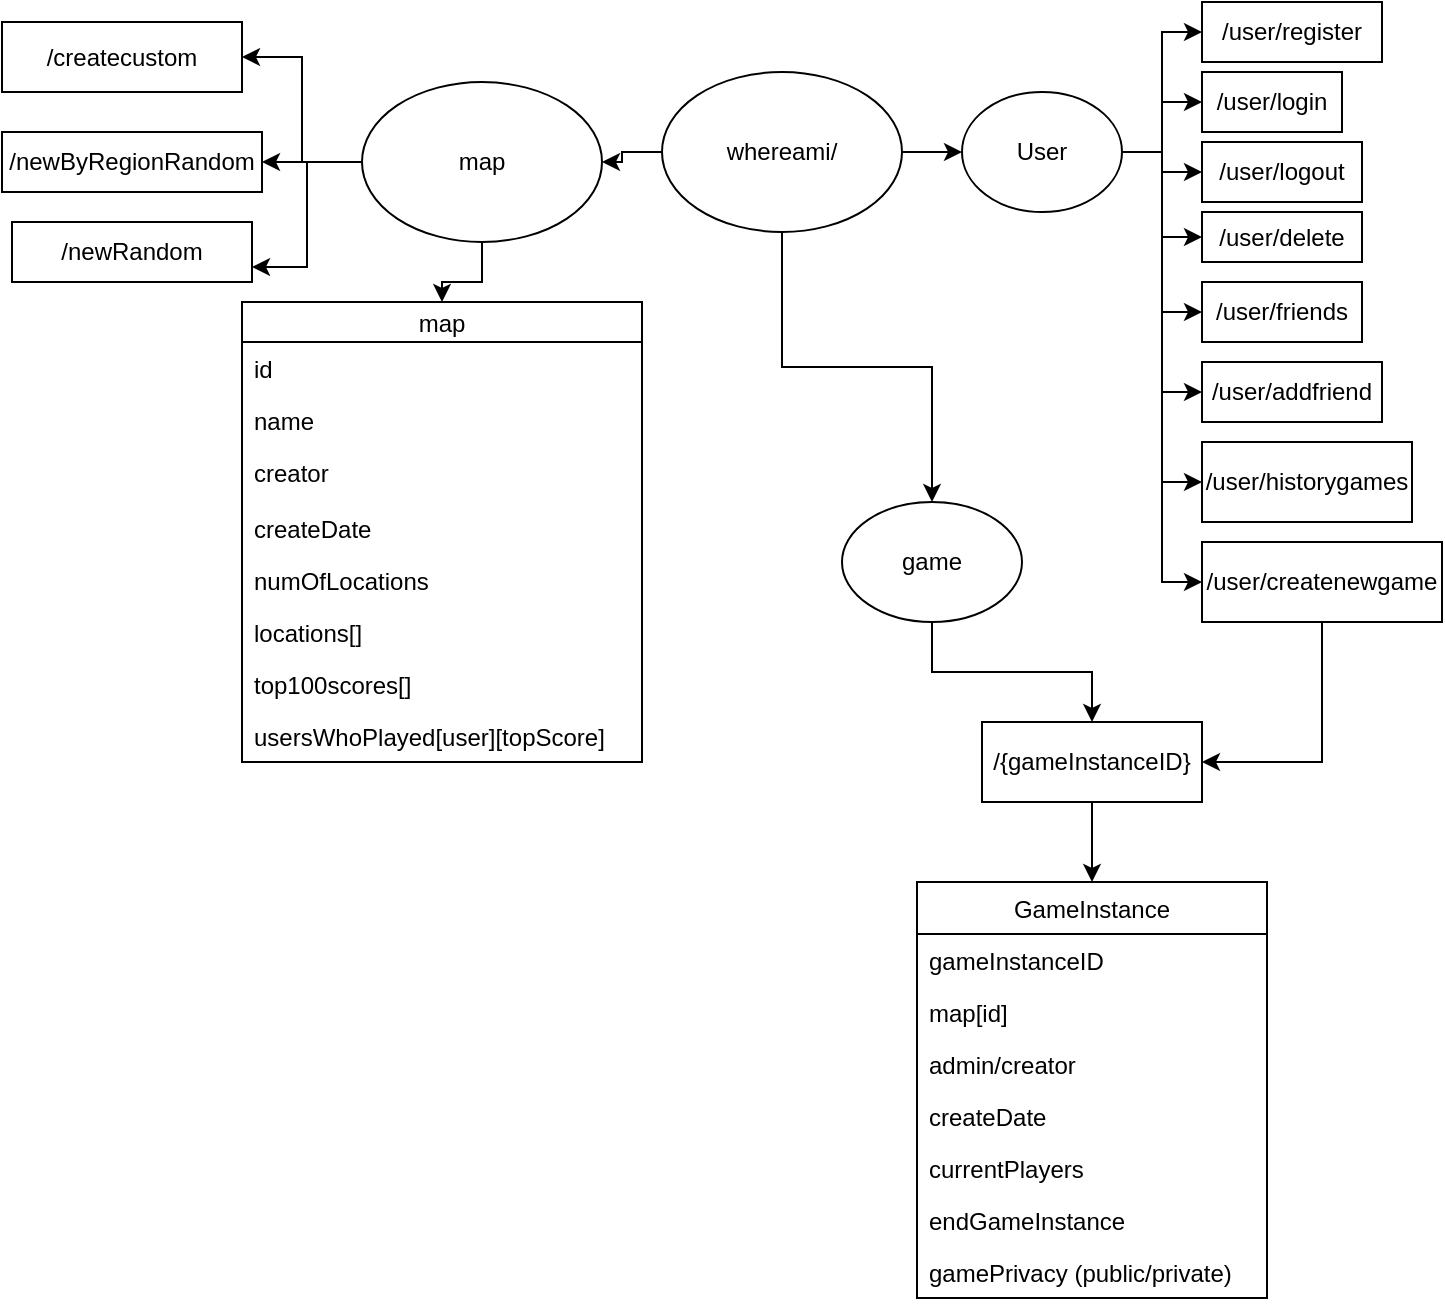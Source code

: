 <mxfile version="14.2.4" type="github"><diagram id="9fL_rMQO10aEQAwBde1C" name="Page-1"><mxGraphModel dx="1359" dy="806" grid="1" gridSize="10" guides="1" tooltips="1" connect="1" arrows="1" fold="1" page="1" pageScale="1" pageWidth="850" pageHeight="1100" math="0" shadow="0"><root><mxCell id="0"/><mxCell id="1" parent="0"/><mxCell id="hxuoUj-iliyVKGBQ55Zp-2" style="edgeStyle=orthogonalEdgeStyle;rounded=0;orthogonalLoop=1;jettySize=auto;html=1;exitX=1;exitY=0.5;exitDx=0;exitDy=0;" edge="1" parent="1" source="hxuoUj-iliyVKGBQ55Zp-1" target="hxuoUj-iliyVKGBQ55Zp-3"><mxGeometry relative="1" as="geometry"><mxPoint x="560" y="140" as="targetPoint"/></mxGeometry></mxCell><mxCell id="hxuoUj-iliyVKGBQ55Zp-25" style="edgeStyle=orthogonalEdgeStyle;rounded=0;orthogonalLoop=1;jettySize=auto;html=1;" edge="1" parent="1" source="hxuoUj-iliyVKGBQ55Zp-1" target="hxuoUj-iliyVKGBQ55Zp-26"><mxGeometry relative="1" as="geometry"><mxPoint x="420" y="170" as="targetPoint"/></mxGeometry></mxCell><mxCell id="hxuoUj-iliyVKGBQ55Zp-70" style="edgeStyle=orthogonalEdgeStyle;rounded=0;orthogonalLoop=1;jettySize=auto;html=1;entryX=1;entryY=0.5;entryDx=0;entryDy=0;" edge="1" parent="1" source="hxuoUj-iliyVKGBQ55Zp-1" target="hxuoUj-iliyVKGBQ55Zp-57"><mxGeometry relative="1" as="geometry"/></mxCell><mxCell id="hxuoUj-iliyVKGBQ55Zp-1" value="whereami/" style="ellipse;whiteSpace=wrap;html=1;" vertex="1" parent="1"><mxGeometry x="360" y="45" width="120" height="80" as="geometry"/></mxCell><mxCell id="hxuoUj-iliyVKGBQ55Zp-17" value="" style="edgeStyle=orthogonalEdgeStyle;rounded=0;orthogonalLoop=1;jettySize=auto;html=1;" edge="1" parent="1" source="hxuoUj-iliyVKGBQ55Zp-3" target="hxuoUj-iliyVKGBQ55Zp-15"><mxGeometry relative="1" as="geometry"/></mxCell><mxCell id="hxuoUj-iliyVKGBQ55Zp-19" style="edgeStyle=orthogonalEdgeStyle;rounded=0;orthogonalLoop=1;jettySize=auto;html=1;entryX=0;entryY=0.5;entryDx=0;entryDy=0;" edge="1" parent="1" source="hxuoUj-iliyVKGBQ55Zp-3" target="hxuoUj-iliyVKGBQ55Zp-7"><mxGeometry relative="1" as="geometry"/></mxCell><mxCell id="hxuoUj-iliyVKGBQ55Zp-20" style="edgeStyle=orthogonalEdgeStyle;rounded=0;orthogonalLoop=1;jettySize=auto;html=1;entryX=0;entryY=0.5;entryDx=0;entryDy=0;" edge="1" parent="1" source="hxuoUj-iliyVKGBQ55Zp-3" target="hxuoUj-iliyVKGBQ55Zp-10"><mxGeometry relative="1" as="geometry"/></mxCell><mxCell id="hxuoUj-iliyVKGBQ55Zp-21" style="edgeStyle=orthogonalEdgeStyle;rounded=0;orthogonalLoop=1;jettySize=auto;html=1;entryX=0;entryY=0.5;entryDx=0;entryDy=0;" edge="1" parent="1" source="hxuoUj-iliyVKGBQ55Zp-3" target="hxuoUj-iliyVKGBQ55Zp-5"><mxGeometry relative="1" as="geometry"/></mxCell><mxCell id="hxuoUj-iliyVKGBQ55Zp-22" style="edgeStyle=orthogonalEdgeStyle;rounded=0;orthogonalLoop=1;jettySize=auto;html=1;entryX=0;entryY=0.5;entryDx=0;entryDy=0;" edge="1" parent="1" source="hxuoUj-iliyVKGBQ55Zp-3" target="hxuoUj-iliyVKGBQ55Zp-16"><mxGeometry relative="1" as="geometry"/></mxCell><mxCell id="hxuoUj-iliyVKGBQ55Zp-24" style="edgeStyle=orthogonalEdgeStyle;rounded=0;orthogonalLoop=1;jettySize=auto;html=1;entryX=0;entryY=0.5;entryDx=0;entryDy=0;" edge="1" parent="1" source="hxuoUj-iliyVKGBQ55Zp-3" target="hxuoUj-iliyVKGBQ55Zp-23"><mxGeometry relative="1" as="geometry"/></mxCell><mxCell id="hxuoUj-iliyVKGBQ55Zp-46" style="edgeStyle=orthogonalEdgeStyle;rounded=0;orthogonalLoop=1;jettySize=auto;html=1;entryX=0;entryY=0.5;entryDx=0;entryDy=0;" edge="1" parent="1" source="hxuoUj-iliyVKGBQ55Zp-3" target="hxuoUj-iliyVKGBQ55Zp-45"><mxGeometry relative="1" as="geometry"/></mxCell><mxCell id="hxuoUj-iliyVKGBQ55Zp-59" style="edgeStyle=orthogonalEdgeStyle;rounded=0;orthogonalLoop=1;jettySize=auto;html=1;entryX=0;entryY=0.5;entryDx=0;entryDy=0;" edge="1" parent="1" source="hxuoUj-iliyVKGBQ55Zp-3" target="hxuoUj-iliyVKGBQ55Zp-58"><mxGeometry relative="1" as="geometry"/></mxCell><mxCell id="hxuoUj-iliyVKGBQ55Zp-3" value="User&lt;br&gt;" style="ellipse;whiteSpace=wrap;html=1;" vertex="1" parent="1"><mxGeometry x="510" y="55" width="80" height="60" as="geometry"/></mxCell><mxCell id="hxuoUj-iliyVKGBQ55Zp-5" value="/user/register" style="rounded=0;whiteSpace=wrap;html=1;" vertex="1" parent="1"><mxGeometry x="630" y="10" width="90" height="30" as="geometry"/></mxCell><mxCell id="hxuoUj-iliyVKGBQ55Zp-7" value="/user/login&lt;br&gt;" style="rounded=0;whiteSpace=wrap;html=1;" vertex="1" parent="1"><mxGeometry x="630" y="45" width="70" height="30" as="geometry"/></mxCell><mxCell id="hxuoUj-iliyVKGBQ55Zp-10" value="/user/logout" style="rounded=0;whiteSpace=wrap;html=1;" vertex="1" parent="1"><mxGeometry x="630" y="80" width="80" height="30" as="geometry"/></mxCell><mxCell id="hxuoUj-iliyVKGBQ55Zp-15" value="/user/delete" style="rounded=0;whiteSpace=wrap;html=1;" vertex="1" parent="1"><mxGeometry x="630" y="115" width="80" height="25" as="geometry"/></mxCell><mxCell id="hxuoUj-iliyVKGBQ55Zp-16" value="/user/friends" style="rounded=0;whiteSpace=wrap;html=1;" vertex="1" parent="1"><mxGeometry x="630" y="150" width="80" height="30" as="geometry"/></mxCell><mxCell id="hxuoUj-iliyVKGBQ55Zp-23" value="/user/addfriend" style="rounded=0;whiteSpace=wrap;html=1;" vertex="1" parent="1"><mxGeometry x="630" y="190" width="90" height="30" as="geometry"/></mxCell><mxCell id="hxuoUj-iliyVKGBQ55Zp-56" style="edgeStyle=orthogonalEdgeStyle;rounded=0;orthogonalLoop=1;jettySize=auto;html=1;" edge="1" parent="1" source="hxuoUj-iliyVKGBQ55Zp-26" target="hxuoUj-iliyVKGBQ55Zp-54"><mxGeometry relative="1" as="geometry"/></mxCell><mxCell id="hxuoUj-iliyVKGBQ55Zp-26" value="game&lt;br&gt;" style="ellipse;whiteSpace=wrap;html=1;" vertex="1" parent="1"><mxGeometry x="450" y="260" width="90" height="60" as="geometry"/></mxCell><mxCell id="hxuoUj-iliyVKGBQ55Zp-38" value="map" style="swimlane;fontStyle=0;childLayout=stackLayout;horizontal=1;startSize=20;fillColor=none;horizontalStack=0;resizeParent=1;resizeParentMax=0;resizeLast=0;collapsible=1;marginBottom=0;" vertex="1" parent="1"><mxGeometry x="150" y="160" width="200" height="230" as="geometry"><mxRectangle x="570" y="270" width="90" height="20" as="alternateBounds"/></mxGeometry></mxCell><mxCell id="hxuoUj-iliyVKGBQ55Zp-39" value="id" style="text;strokeColor=none;fillColor=none;align=left;verticalAlign=top;spacingLeft=4;spacingRight=4;overflow=hidden;rotatable=0;points=[[0,0.5],[1,0.5]];portConstraint=eastwest;" vertex="1" parent="hxuoUj-iliyVKGBQ55Zp-38"><mxGeometry y="20" width="200" height="26" as="geometry"/></mxCell><mxCell id="hxuoUj-iliyVKGBQ55Zp-40" value="name" style="text;strokeColor=none;fillColor=none;align=left;verticalAlign=top;spacingLeft=4;spacingRight=4;overflow=hidden;rotatable=0;points=[[0,0.5],[1,0.5]];portConstraint=eastwest;" vertex="1" parent="hxuoUj-iliyVKGBQ55Zp-38"><mxGeometry y="46" width="200" height="26" as="geometry"/></mxCell><mxCell id="hxuoUj-iliyVKGBQ55Zp-41" value="creator" style="text;strokeColor=none;fillColor=none;align=left;verticalAlign=top;spacingLeft=4;spacingRight=4;overflow=hidden;rotatable=0;points=[[0,0.5],[1,0.5]];portConstraint=eastwest;" vertex="1" parent="hxuoUj-iliyVKGBQ55Zp-38"><mxGeometry y="72" width="200" height="28" as="geometry"/></mxCell><mxCell id="hxuoUj-iliyVKGBQ55Zp-42" value="createDate" style="text;strokeColor=none;fillColor=none;align=left;verticalAlign=top;spacingLeft=4;spacingRight=4;overflow=hidden;rotatable=0;points=[[0,0.5],[1,0.5]];portConstraint=eastwest;" vertex="1" parent="hxuoUj-iliyVKGBQ55Zp-38"><mxGeometry y="100" width="200" height="26" as="geometry"/></mxCell><mxCell id="hxuoUj-iliyVKGBQ55Zp-43" value="numOfLocations&#10;" style="text;strokeColor=none;fillColor=none;align=left;verticalAlign=top;spacingLeft=4;spacingRight=4;overflow=hidden;rotatable=0;points=[[0,0.5],[1,0.5]];portConstraint=eastwest;" vertex="1" parent="hxuoUj-iliyVKGBQ55Zp-38"><mxGeometry y="126" width="200" height="26" as="geometry"/></mxCell><mxCell id="hxuoUj-iliyVKGBQ55Zp-44" value="locations[]" style="text;strokeColor=none;fillColor=none;align=left;verticalAlign=top;spacingLeft=4;spacingRight=4;overflow=hidden;rotatable=0;points=[[0,0.5],[1,0.5]];portConstraint=eastwest;" vertex="1" parent="hxuoUj-iliyVKGBQ55Zp-38"><mxGeometry y="152" width="200" height="26" as="geometry"/></mxCell><mxCell id="hxuoUj-iliyVKGBQ55Zp-53" value="top100scores[]&#10;" style="text;strokeColor=none;fillColor=none;align=left;verticalAlign=top;spacingLeft=4;spacingRight=4;overflow=hidden;rotatable=0;points=[[0,0.5],[1,0.5]];portConstraint=eastwest;" vertex="1" parent="hxuoUj-iliyVKGBQ55Zp-38"><mxGeometry y="178" width="200" height="26" as="geometry"/></mxCell><mxCell id="hxuoUj-iliyVKGBQ55Zp-79" value="usersWhoPlayed[user][topScore]" style="text;strokeColor=none;fillColor=none;align=left;verticalAlign=top;spacingLeft=4;spacingRight=4;overflow=hidden;rotatable=0;points=[[0,0.5],[1,0.5]];portConstraint=eastwest;" vertex="1" parent="hxuoUj-iliyVKGBQ55Zp-38"><mxGeometry y="204" width="200" height="26" as="geometry"/></mxCell><mxCell id="hxuoUj-iliyVKGBQ55Zp-45" value="/user/historygames" style="rounded=0;whiteSpace=wrap;html=1;" vertex="1" parent="1"><mxGeometry x="630" y="230" width="105" height="40" as="geometry"/></mxCell><mxCell id="hxuoUj-iliyVKGBQ55Zp-68" style="edgeStyle=orthogonalEdgeStyle;rounded=0;orthogonalLoop=1;jettySize=auto;html=1;entryX=0.5;entryY=0;entryDx=0;entryDy=0;" edge="1" parent="1" source="hxuoUj-iliyVKGBQ55Zp-54" target="hxuoUj-iliyVKGBQ55Zp-61"><mxGeometry relative="1" as="geometry"/></mxCell><mxCell id="hxuoUj-iliyVKGBQ55Zp-54" value="/{gameInstanceID}" style="rounded=0;whiteSpace=wrap;html=1;" vertex="1" parent="1"><mxGeometry x="520" y="370" width="110" height="40" as="geometry"/></mxCell><mxCell id="hxuoUj-iliyVKGBQ55Zp-71" style="edgeStyle=orthogonalEdgeStyle;rounded=0;orthogonalLoop=1;jettySize=auto;html=1;" edge="1" parent="1" source="hxuoUj-iliyVKGBQ55Zp-57" target="hxuoUj-iliyVKGBQ55Zp-38"><mxGeometry relative="1" as="geometry"/></mxCell><mxCell id="hxuoUj-iliyVKGBQ55Zp-74" style="edgeStyle=orthogonalEdgeStyle;rounded=0;orthogonalLoop=1;jettySize=auto;html=1;entryX=1;entryY=0.5;entryDx=0;entryDy=0;" edge="1" parent="1" source="hxuoUj-iliyVKGBQ55Zp-57" target="hxuoUj-iliyVKGBQ55Zp-73"><mxGeometry relative="1" as="geometry"/></mxCell><mxCell id="hxuoUj-iliyVKGBQ55Zp-77" style="edgeStyle=orthogonalEdgeStyle;rounded=0;orthogonalLoop=1;jettySize=auto;html=1;entryX=1;entryY=0.5;entryDx=0;entryDy=0;" edge="1" parent="1" source="hxuoUj-iliyVKGBQ55Zp-57" target="hxuoUj-iliyVKGBQ55Zp-75"><mxGeometry relative="1" as="geometry"/></mxCell><mxCell id="hxuoUj-iliyVKGBQ55Zp-78" style="edgeStyle=orthogonalEdgeStyle;rounded=0;orthogonalLoop=1;jettySize=auto;html=1;entryX=1;entryY=0.75;entryDx=0;entryDy=0;" edge="1" parent="1" source="hxuoUj-iliyVKGBQ55Zp-57" target="hxuoUj-iliyVKGBQ55Zp-76"><mxGeometry relative="1" as="geometry"/></mxCell><mxCell id="hxuoUj-iliyVKGBQ55Zp-57" value="map" style="ellipse;whiteSpace=wrap;html=1;" vertex="1" parent="1"><mxGeometry x="210" y="50" width="120" height="80" as="geometry"/></mxCell><mxCell id="hxuoUj-iliyVKGBQ55Zp-60" style="edgeStyle=orthogonalEdgeStyle;rounded=0;orthogonalLoop=1;jettySize=auto;html=1;entryX=1;entryY=0.5;entryDx=0;entryDy=0;" edge="1" parent="1" source="hxuoUj-iliyVKGBQ55Zp-58" target="hxuoUj-iliyVKGBQ55Zp-54"><mxGeometry relative="1" as="geometry"/></mxCell><mxCell id="hxuoUj-iliyVKGBQ55Zp-58" value="/user/createnewgame" style="rounded=0;whiteSpace=wrap;html=1;" vertex="1" parent="1"><mxGeometry x="630" y="280" width="120" height="40" as="geometry"/></mxCell><mxCell id="hxuoUj-iliyVKGBQ55Zp-61" value="GameInstance" style="swimlane;fontStyle=0;childLayout=stackLayout;horizontal=1;startSize=26;fillColor=none;horizontalStack=0;resizeParent=1;resizeParentMax=0;resizeLast=0;collapsible=1;marginBottom=0;" vertex="1" parent="1"><mxGeometry x="487.5" y="450" width="175" height="208" as="geometry"/></mxCell><mxCell id="hxuoUj-iliyVKGBQ55Zp-62" value="gameInstanceID" style="text;strokeColor=none;fillColor=none;align=left;verticalAlign=top;spacingLeft=4;spacingRight=4;overflow=hidden;rotatable=0;points=[[0,0.5],[1,0.5]];portConstraint=eastwest;" vertex="1" parent="hxuoUj-iliyVKGBQ55Zp-61"><mxGeometry y="26" width="175" height="26" as="geometry"/></mxCell><mxCell id="hxuoUj-iliyVKGBQ55Zp-63" value="map[id]" style="text;strokeColor=none;fillColor=none;align=left;verticalAlign=top;spacingLeft=4;spacingRight=4;overflow=hidden;rotatable=0;points=[[0,0.5],[1,0.5]];portConstraint=eastwest;" vertex="1" parent="hxuoUj-iliyVKGBQ55Zp-61"><mxGeometry y="52" width="175" height="26" as="geometry"/></mxCell><mxCell id="hxuoUj-iliyVKGBQ55Zp-64" value="admin/creator" style="text;strokeColor=none;fillColor=none;align=left;verticalAlign=top;spacingLeft=4;spacingRight=4;overflow=hidden;rotatable=0;points=[[0,0.5],[1,0.5]];portConstraint=eastwest;" vertex="1" parent="hxuoUj-iliyVKGBQ55Zp-61"><mxGeometry y="78" width="175" height="26" as="geometry"/></mxCell><mxCell id="hxuoUj-iliyVKGBQ55Zp-65" value="createDate" style="text;strokeColor=none;fillColor=none;align=left;verticalAlign=top;spacingLeft=4;spacingRight=4;overflow=hidden;rotatable=0;points=[[0,0.5],[1,0.5]];portConstraint=eastwest;" vertex="1" parent="hxuoUj-iliyVKGBQ55Zp-61"><mxGeometry y="104" width="175" height="26" as="geometry"/></mxCell><mxCell id="hxuoUj-iliyVKGBQ55Zp-66" value="currentPlayers" style="text;strokeColor=none;fillColor=none;align=left;verticalAlign=top;spacingLeft=4;spacingRight=4;overflow=hidden;rotatable=0;points=[[0,0.5],[1,0.5]];portConstraint=eastwest;" vertex="1" parent="hxuoUj-iliyVKGBQ55Zp-61"><mxGeometry y="130" width="175" height="26" as="geometry"/></mxCell><mxCell id="hxuoUj-iliyVKGBQ55Zp-67" value="endGameInstance" style="text;strokeColor=none;fillColor=none;align=left;verticalAlign=top;spacingLeft=4;spacingRight=4;overflow=hidden;rotatable=0;points=[[0,0.5],[1,0.5]];portConstraint=eastwest;" vertex="1" parent="hxuoUj-iliyVKGBQ55Zp-61"><mxGeometry y="156" width="175" height="26" as="geometry"/></mxCell><mxCell id="hxuoUj-iliyVKGBQ55Zp-69" value="gamePrivacy (public/private)" style="text;strokeColor=none;fillColor=none;align=left;verticalAlign=top;spacingLeft=4;spacingRight=4;overflow=hidden;rotatable=0;points=[[0,0.5],[1,0.5]];portConstraint=eastwest;" vertex="1" parent="hxuoUj-iliyVKGBQ55Zp-61"><mxGeometry y="182" width="175" height="26" as="geometry"/></mxCell><mxCell id="hxuoUj-iliyVKGBQ55Zp-73" value="/createcustom" style="rounded=0;whiteSpace=wrap;html=1;" vertex="1" parent="1"><mxGeometry x="30" y="20" width="120" height="35" as="geometry"/></mxCell><mxCell id="hxuoUj-iliyVKGBQ55Zp-75" value="/newByRegionRandom" style="rounded=0;whiteSpace=wrap;html=1;" vertex="1" parent="1"><mxGeometry x="30" y="75" width="130" height="30" as="geometry"/></mxCell><mxCell id="hxuoUj-iliyVKGBQ55Zp-76" value="/newRandom" style="rounded=0;whiteSpace=wrap;html=1;" vertex="1" parent="1"><mxGeometry x="35" y="120" width="120" height="30" as="geometry"/></mxCell></root></mxGraphModel></diagram></mxfile>